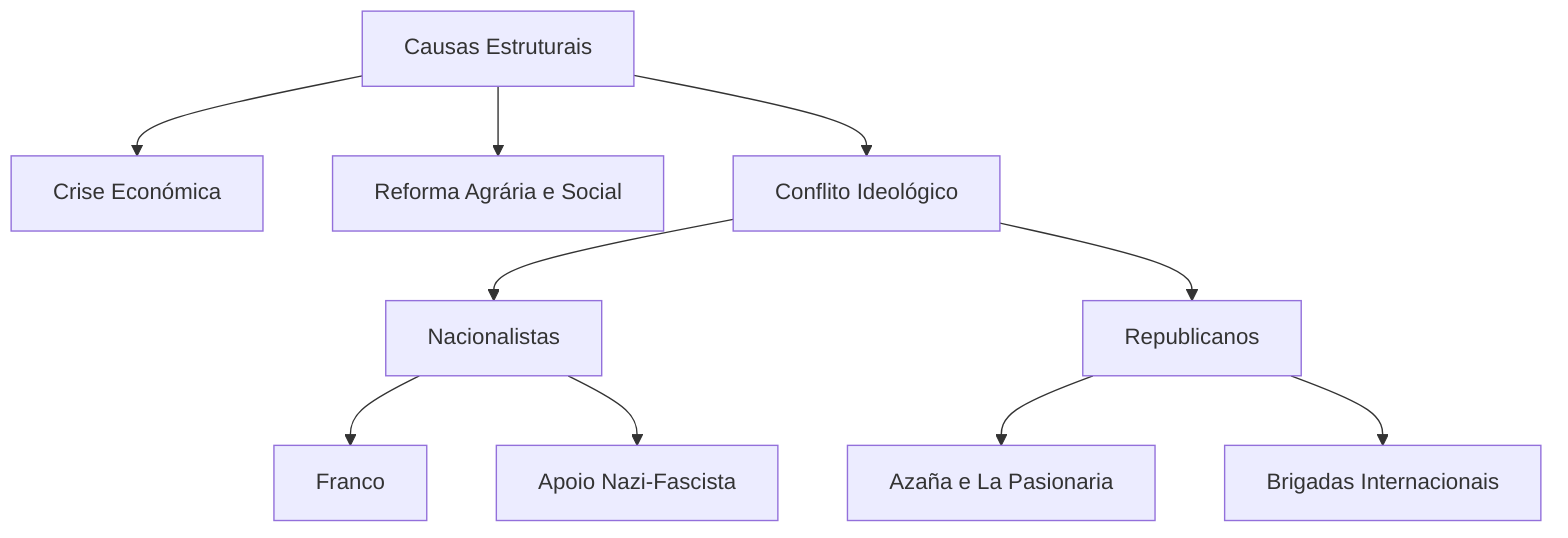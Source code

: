 graph TD
  A[Causas Estruturais] --> B[Crise Económica]
  A --> C[Reforma Agrária e Social]
  A --> D[Conflito Ideológico]
  D --> E[Nacionalistas]
  D --> F[Republicanos]
  E --> G[Franco]
  E --> H[Apoio Nazi-Fascista]
  F --> I[Azaña e La Pasionaria]
  F --> J[Brigadas Internacionais]